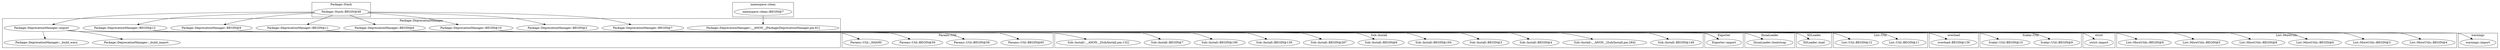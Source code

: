 digraph {
graph [overlap=false]
subgraph cluster_DynaLoader {
	label="DynaLoader";
	"DynaLoader::bootstrap";
}
subgraph cluster_List_MoreUtils {
	label="List::MoreUtils";
	"List::MoreUtils::BEGIN@4";
	"List::MoreUtils::BEGIN@3";
	"List::MoreUtils::BEGIN@6";
	"List::MoreUtils::BEGIN@8";
	"List::MoreUtils::BEGIN@5";
	"List::MoreUtils::BEGIN@9";
}
subgraph cluster_warnings {
	label="warnings";
	"warnings::import";
}
subgraph cluster_strict {
	label="strict";
	"strict::import";
}
subgraph cluster_XSLoader {
	label="XSLoader";
	"XSLoader::load";
}
subgraph cluster_Params_Util {
	label="Params::Util";
	"Params::Util::_HASH0";
	"Params::Util::BEGIN@65";
	"Params::Util::BEGIN@58";
	"Params::Util::BEGIN@59";
}
subgraph cluster_Package_Stash {
	label="Package::Stash";
	"Package::Stash::BEGIN@48";
}
subgraph cluster_Exporter {
	label="Exporter";
	"Exporter::import";
}
subgraph cluster_Sub_Install {
	label="Sub::Install";
	"Sub::Install::BEGIN@148";
	"Sub::Install::__ANON__[Sub/Install.pm:284]";
	"Sub::Install::BEGIN@4";
	"Sub::Install::BEGIN@3";
	"Sub::Install::BEGIN@184";
	"Sub::Install::BEGIN@6";
	"Sub::Install::BEGIN@287";
	"Sub::Install::BEGIN@139";
	"Sub::Install::__ANON__[Sub/Install.pm:132]";
	"Sub::Install::BEGIN@190";
	"Sub::Install::BEGIN@7";
}
subgraph cluster_List_Util {
	label="List::Util";
	"List::Util::BEGIN@11";
	"List::Util::BEGIN@12";
}
subgraph cluster_overload {
	label="overload";
	"overload::BEGIN@139";
}
subgraph cluster_Scalar_Util {
	label="Scalar::Util";
	"Scalar::Util::BEGIN@9";
	"Scalar::Util::BEGIN@10";
}
subgraph cluster_Package_DeprecationManager {
	label="Package::DeprecationManager";
	"Package::DeprecationManager::BEGIN@2";
	"Package::DeprecationManager::_build_warn";
	"Package::DeprecationManager::import";
	"Package::DeprecationManager::BEGIN@12";
	"Package::DeprecationManager::BEGIN@9";
	"Package::DeprecationManager::BEGIN@11";
	"Package::DeprecationManager::_build_import";
	"Package::DeprecationManager::__ANON__[Package/DeprecationManager.pm:61]";
	"Package::DeprecationManager::BEGIN@6";
	"Package::DeprecationManager::BEGIN@10";
	"Package::DeprecationManager::BEGIN@7";
}
subgraph cluster_namespace_clean {
	label="namespace::clean";
	"namespace::clean::BEGIN@7";
}
"Package::DeprecationManager::BEGIN@10" -> "List::MoreUtils::BEGIN@4";
"Package::DeprecationManager::import" -> "Sub::Install::__ANON__[Sub/Install.pm:132]";
"Package::Stash::BEGIN@48" -> "Package::DeprecationManager::BEGIN@11";
"Package::DeprecationManager::BEGIN@11" -> "Exporter::import";
"Package::DeprecationManager::BEGIN@10" -> "Exporter::import";
"Package::DeprecationManager::BEGIN@9" -> "Exporter::import";
"Package::DeprecationManager::BEGIN@11" -> "DynaLoader::bootstrap";
"Package::Stash::BEGIN@48" -> "Package::DeprecationManager::import";
"Package::Stash::BEGIN@48" -> "Package::DeprecationManager::BEGIN@9";
"Package::DeprecationManager::BEGIN@11" -> "Params::Util::BEGIN@59";
"Package::Stash::BEGIN@48" -> "Package::DeprecationManager::BEGIN@2";
"Package::DeprecationManager::import" -> "Package::DeprecationManager::_build_warn";
"Package::DeprecationManager::BEGIN@11" -> "List::Util::BEGIN@11";
"Package::DeprecationManager::BEGIN@12" -> "Sub::Install::BEGIN@4";
"namespace::clean::BEGIN@7" -> "Package::DeprecationManager::__ANON__[Package/DeprecationManager.pm:61]";
"Package::DeprecationManager::BEGIN@12" -> "Sub::Install::BEGIN@190";
"Package::DeprecationManager::BEGIN@10" -> "List::MoreUtils::BEGIN@5";
"Package::DeprecationManager::BEGIN@11" -> "Scalar::Util::BEGIN@9";
"Package::DeprecationManager::BEGIN@12" -> "Sub::Install::BEGIN@148";
"Package::Stash::BEGIN@48" -> "Package::DeprecationManager::BEGIN@6";
"Package::DeprecationManager::BEGIN@11" -> "XSLoader::load";
"Package::DeprecationManager::BEGIN@11" -> "overload::BEGIN@139";
"Package::DeprecationManager::BEGIN@10" -> "List::MoreUtils::BEGIN@8";
"Package::DeprecationManager::BEGIN@12" -> "Sub::Install::BEGIN@287";
"Package::Stash::BEGIN@48" -> "Package::DeprecationManager::BEGIN@10";
"Package::Stash::BEGIN@48" -> "Package::DeprecationManager::BEGIN@7";
"Package::DeprecationManager::BEGIN@11" -> "List::Util::BEGIN@12";
"Package::DeprecationManager::BEGIN@11" -> "Params::Util::BEGIN@65";
"Package::DeprecationManager::BEGIN@12" -> "Sub::Install::BEGIN@3";
"Package::DeprecationManager::BEGIN@12" -> "Sub::Install::BEGIN@6";
"Package::DeprecationManager::import" -> "Params::Util::_HASH0";
"Package::DeprecationManager::BEGIN@11" -> "Scalar::Util::BEGIN@10";
"Package::DeprecationManager::BEGIN@11" -> "Params::Util::BEGIN@58";
"Package::DeprecationManager::BEGIN@7" -> "warnings::import";
"Package::DeprecationManager::BEGIN@12" -> "Sub::Install::BEGIN@7";
"Package::DeprecationManager::BEGIN@10" -> "List::MoreUtils::BEGIN@6";
"Package::Stash::BEGIN@48" -> "Package::DeprecationManager::BEGIN@12";
"Package::DeprecationManager::BEGIN@12" -> "Sub::Install::BEGIN@184";
"Package::DeprecationManager::BEGIN@12" -> "Sub::Install::BEGIN@139";
"Package::DeprecationManager::BEGIN@12" -> "Sub::Install::__ANON__[Sub/Install.pm:284]";
"Package::DeprecationManager::BEGIN@10" -> "List::MoreUtils::BEGIN@9";
"Package::DeprecationManager::import" -> "Package::DeprecationManager::_build_import";
"Package::DeprecationManager::BEGIN@10" -> "List::MoreUtils::BEGIN@3";
"Package::DeprecationManager::BEGIN@6" -> "strict::import";
}
